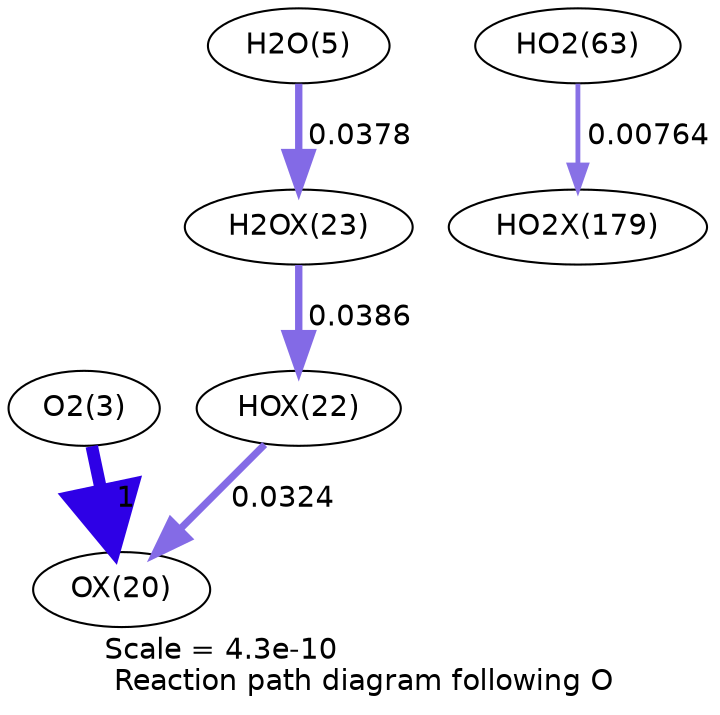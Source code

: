 digraph reaction_paths {
center=1;
s5 -> s56[fontname="Helvetica", penwidth=6, arrowsize=3, color="0.7, 1.5, 0.9"
, label=" 1"];
s58 -> s56[fontname="Helvetica", penwidth=3.41, arrowsize=1.7, color="0.7, 0.532, 0.9"
, label=" 0.0324"];
s59 -> s58[fontname="Helvetica", penwidth=3.54, arrowsize=1.77, color="0.7, 0.539, 0.9"
, label=" 0.0386"];
s7 -> s59[fontname="Helvetica", penwidth=3.53, arrowsize=1.76, color="0.7, 0.538, 0.9"
, label=" 0.0378"];
s28 -> s75[fontname="Helvetica", penwidth=2.32, arrowsize=1.16, color="0.7, 0.508, 0.9"
, label=" 0.00764"];
s5 [ fontname="Helvetica", label="O2(3)"];
s7 [ fontname="Helvetica", label="H2O(5)"];
s28 [ fontname="Helvetica", label="HO2(63)"];
s56 [ fontname="Helvetica", label="OX(20)"];
s58 [ fontname="Helvetica", label="HOX(22)"];
s59 [ fontname="Helvetica", label="H2OX(23)"];
s75 [ fontname="Helvetica", label="HO2X(179)"];
 label = "Scale = 4.3e-10\l Reaction path diagram following O";
 fontname = "Helvetica";
}
